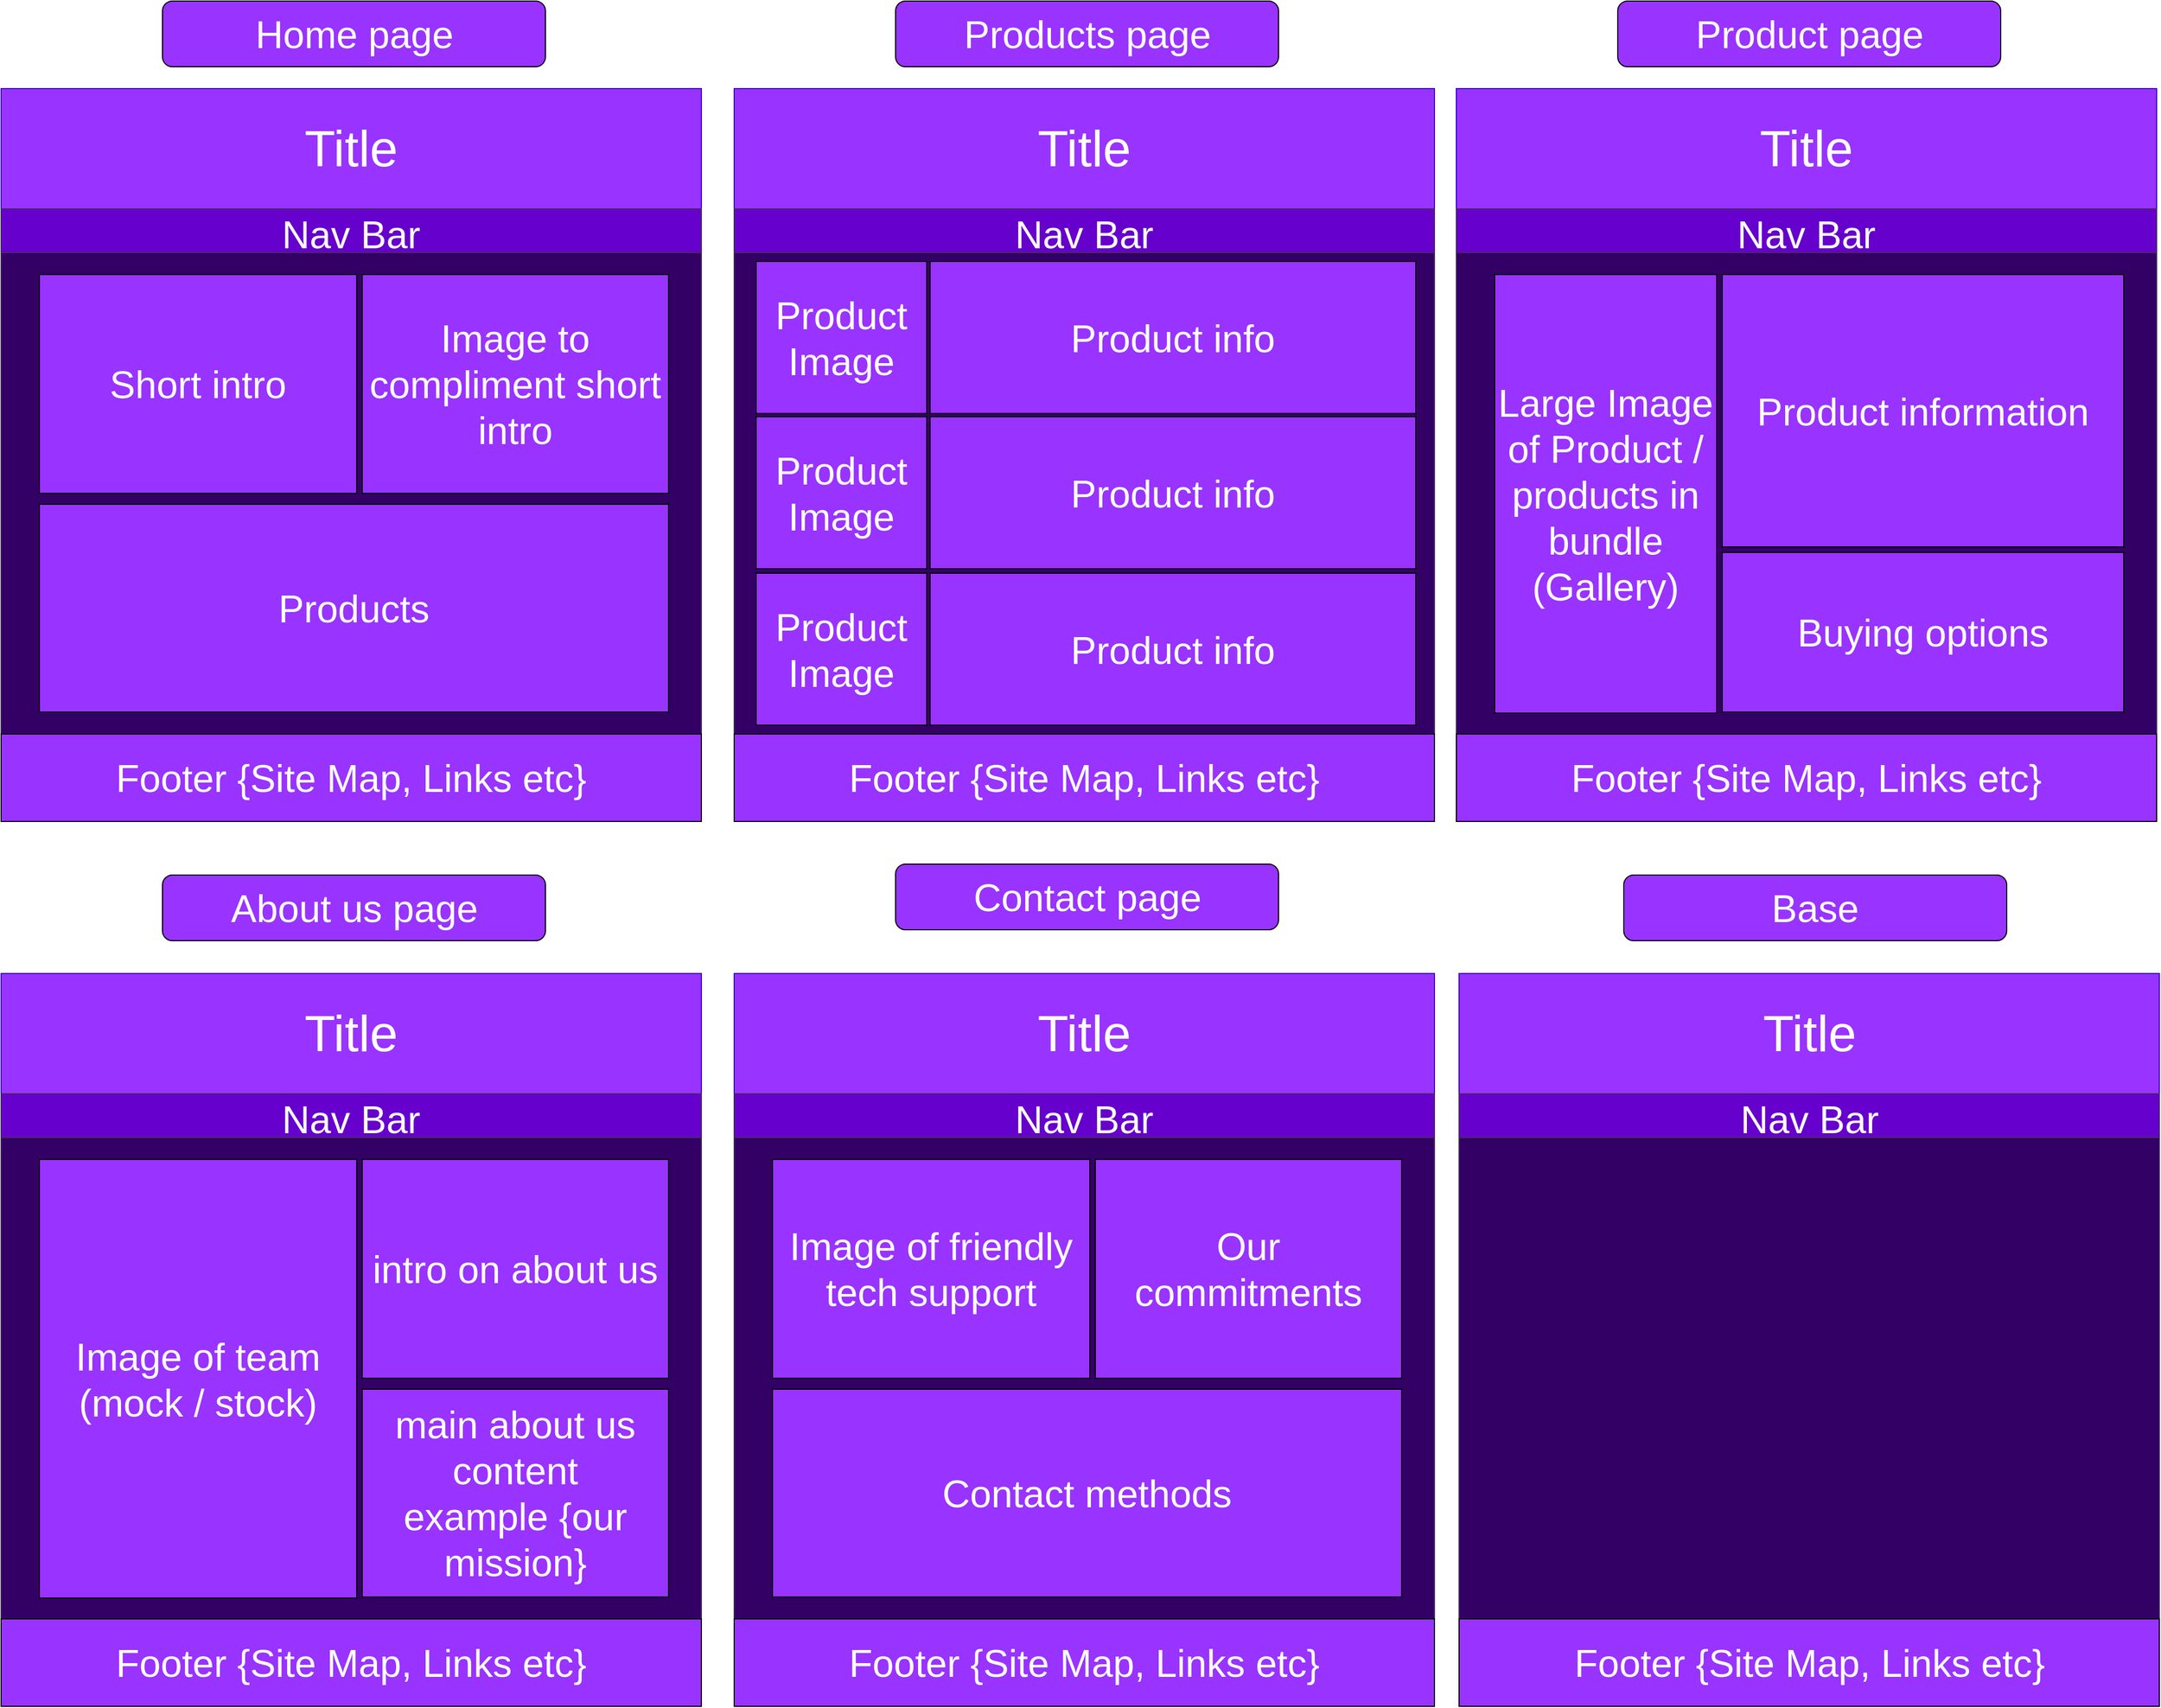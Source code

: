 <mxfile version="20.0.1" type="device"><diagram id="0Ky3XlUh3uS_OeS3GYBI" name="Page-1"><mxGraphModel dx="1661" dy="914" grid="0" gridSize="10" guides="1" tooltips="1" connect="1" arrows="1" fold="1" page="1" pageScale="1" pageWidth="850" pageHeight="1100" math="0" shadow="0"><root><mxCell id="0"/><mxCell id="1" parent="0"/><mxCell id="aXv4azRlcQpo2_cUtSb_-1" value="" style="rounded=0;whiteSpace=wrap;html=1;fillColor=#330066;strokeColor=#432D57;fontColor=#ffffff;" parent="1" vertex="1"><mxGeometry x="40" y="120" width="640" height="670" as="geometry"/></mxCell><mxCell id="aXv4azRlcQpo2_cUtSb_-2" value="&lt;font style=&quot;font-size: 46px;&quot;&gt;Title&lt;/font&gt;&lt;font style=&quot;font-size: 46px;&quot;&gt;&lt;br&gt;&lt;/font&gt;" style="rounded=0;whiteSpace=wrap;html=1;fillColor=#9933FF;fontColor=#ffffff;strokeColor=#3700CC;" parent="1" vertex="1"><mxGeometry x="40" y="120" width="640" height="110" as="geometry"/></mxCell><mxCell id="aXv4azRlcQpo2_cUtSb_-3" value="&lt;font style=&quot;font-size: 35px;&quot;&gt;Nav Bar&lt;/font&gt;" style="rounded=0;whiteSpace=wrap;html=1;fontSize=46;fillColor=#6600CC;fontColor=#ffffff;strokeColor=#432D57;" parent="1" vertex="1"><mxGeometry x="40" y="230" width="640" height="40" as="geometry"/></mxCell><mxCell id="aXv4azRlcQpo2_cUtSb_-4" value="&lt;font color=&quot;#FFFFFF&quot;&gt;&lt;span style=&quot;background-color: transparent;&quot;&gt;Image to compliment short intro&lt;/span&gt;&lt;/font&gt;" style="rounded=0;whiteSpace=wrap;html=1;fontSize=35;fillColor=#9933FF;" parent="1" vertex="1"><mxGeometry x="370" y="290" width="280" height="200" as="geometry"/></mxCell><mxCell id="aXv4azRlcQpo2_cUtSb_-6" value="&lt;font color=&quot;#FFFFFF&quot;&gt;Short intro&lt;/font&gt;" style="rounded=0;whiteSpace=wrap;html=1;fontSize=35;fillColor=#9933FF;" parent="1" vertex="1"><mxGeometry x="75" y="290" width="290" height="200" as="geometry"/></mxCell><mxCell id="aXv4azRlcQpo2_cUtSb_-7" value="&lt;font color=&quot;#FFFFFF&quot;&gt;Footer {Site Map, Links etc}&lt;/font&gt;" style="rounded=0;whiteSpace=wrap;html=1;fontSize=35;fillColor=#9933FF;" parent="1" vertex="1"><mxGeometry x="40" y="710" width="640" height="80" as="geometry"/></mxCell><mxCell id="aXv4azRlcQpo2_cUtSb_-8" value="&lt;span style=&quot;background-color: transparent;&quot;&gt;&lt;font color=&quot;#FFFFFF&quot;&gt;Products&lt;/font&gt;&lt;/span&gt;" style="rounded=0;whiteSpace=wrap;html=1;fontSize=35;fillColor=#9933FF;" parent="1" vertex="1"><mxGeometry x="75" y="500" width="575" height="190" as="geometry"/></mxCell><mxCell id="aXv4azRlcQpo2_cUtSb_-9" value="" style="rounded=0;whiteSpace=wrap;html=1;fillColor=#330066;strokeColor=#432D57;fontColor=#ffffff;" parent="1" vertex="1"><mxGeometry x="710" y="120" width="640" height="670" as="geometry"/></mxCell><mxCell id="aXv4azRlcQpo2_cUtSb_-10" value="&lt;font style=&quot;font-size: 46px;&quot;&gt;Title&lt;/font&gt;&lt;font style=&quot;font-size: 46px;&quot;&gt;&lt;br&gt;&lt;/font&gt;" style="rounded=0;whiteSpace=wrap;html=1;fillColor=#9933FF;fontColor=#ffffff;strokeColor=#3700CC;" parent="1" vertex="1"><mxGeometry x="710" y="120" width="640" height="110" as="geometry"/></mxCell><mxCell id="aXv4azRlcQpo2_cUtSb_-11" value="&lt;font style=&quot;font-size: 35px;&quot;&gt;Nav Bar&lt;/font&gt;" style="rounded=0;whiteSpace=wrap;html=1;fontSize=46;fillColor=#6600CC;fontColor=#ffffff;strokeColor=#432D57;" parent="1" vertex="1"><mxGeometry x="710" y="230" width="640" height="40" as="geometry"/></mxCell><mxCell id="aXv4azRlcQpo2_cUtSb_-13" value="&lt;font color=&quot;#FFFFFF&quot;&gt;Product Image&lt;/font&gt;" style="rounded=0;whiteSpace=wrap;html=1;fontSize=35;fillColor=#9933FF;" parent="1" vertex="1"><mxGeometry x="730" y="278" width="156" height="139" as="geometry"/></mxCell><mxCell id="aXv4azRlcQpo2_cUtSb_-14" value="&lt;font color=&quot;#FFFFFF&quot;&gt;Footer {Site Map, Links etc}&lt;/font&gt;" style="rounded=0;whiteSpace=wrap;html=1;fontSize=35;fillColor=#9933FF;" parent="1" vertex="1"><mxGeometry x="710" y="710" width="640" height="80" as="geometry"/></mxCell><mxCell id="aXv4azRlcQpo2_cUtSb_-15" value="&lt;font color=&quot;#FFFFFF&quot;&gt;Product info&lt;/font&gt;" style="rounded=0;whiteSpace=wrap;html=1;fontSize=35;fillColor=#9933FF;" parent="1" vertex="1"><mxGeometry x="889" y="278" width="444" height="139" as="geometry"/></mxCell><mxCell id="aXv4azRlcQpo2_cUtSb_-16" value="" style="rounded=0;whiteSpace=wrap;html=1;fillColor=#330066;strokeColor=#432D57;fontColor=#ffffff;" parent="1" vertex="1"><mxGeometry x="1370" y="120" width="640" height="670" as="geometry"/></mxCell><mxCell id="aXv4azRlcQpo2_cUtSb_-17" value="&lt;font style=&quot;font-size: 46px;&quot;&gt;Title&lt;/font&gt;&lt;font style=&quot;font-size: 46px;&quot;&gt;&lt;br&gt;&lt;/font&gt;" style="rounded=0;whiteSpace=wrap;html=1;fillColor=#9933FF;fontColor=#ffffff;strokeColor=#3700CC;" parent="1" vertex="1"><mxGeometry x="1370" y="120" width="640" height="110" as="geometry"/></mxCell><mxCell id="aXv4azRlcQpo2_cUtSb_-18" value="&lt;font style=&quot;font-size: 35px;&quot;&gt;Nav Bar&lt;/font&gt;" style="rounded=0;whiteSpace=wrap;html=1;fontSize=46;fillColor=#6600CC;fontColor=#ffffff;strokeColor=#432D57;" parent="1" vertex="1"><mxGeometry x="1370" y="230" width="640" height="40" as="geometry"/></mxCell><mxCell id="aXv4azRlcQpo2_cUtSb_-20" value="&lt;div&gt;&lt;font color=&quot;#FFFFFF&quot;&gt;Large Image of Product / products in bundle&lt;/font&gt;&lt;/div&gt;&lt;div&gt;&lt;font color=&quot;#FFFFFF&quot;&gt;(Gallery)&lt;br&gt;&lt;/font&gt;&lt;/div&gt;" style="rounded=0;whiteSpace=wrap;html=1;fontSize=35;fillColor=#9933FF;" parent="1" vertex="1"><mxGeometry x="1405" y="290" width="203" height="401" as="geometry"/></mxCell><mxCell id="aXv4azRlcQpo2_cUtSb_-21" value="&lt;font color=&quot;#FFFFFF&quot;&gt;Footer {Site Map, Links etc}&lt;/font&gt;" style="rounded=0;whiteSpace=wrap;html=1;fontSize=35;fillColor=#9933FF;" parent="1" vertex="1"><mxGeometry x="1370" y="710" width="640" height="80" as="geometry"/></mxCell><mxCell id="aXv4azRlcQpo2_cUtSb_-22" value="&lt;font color=&quot;#FFFFFF&quot;&gt;Product information&lt;/font&gt;" style="rounded=0;whiteSpace=wrap;html=1;fontSize=35;fillColor=#9933FF;" parent="1" vertex="1"><mxGeometry x="1613" y="290" width="367" height="249" as="geometry"/></mxCell><mxCell id="aXv4azRlcQpo2_cUtSb_-23" value="" style="rounded=0;whiteSpace=wrap;html=1;fillColor=#330066;strokeColor=#432D57;fontColor=#ffffff;" parent="1" vertex="1"><mxGeometry x="40" y="929" width="640" height="670" as="geometry"/></mxCell><mxCell id="aXv4azRlcQpo2_cUtSb_-24" value="&lt;font style=&quot;font-size: 46px;&quot;&gt;Title&lt;/font&gt;&lt;font style=&quot;font-size: 46px;&quot;&gt;&lt;br&gt;&lt;/font&gt;" style="rounded=0;whiteSpace=wrap;html=1;fillColor=#9933FF;fontColor=#ffffff;strokeColor=#3700CC;" parent="1" vertex="1"><mxGeometry x="40" y="929" width="640" height="110" as="geometry"/></mxCell><mxCell id="aXv4azRlcQpo2_cUtSb_-25" value="&lt;font style=&quot;font-size: 35px;&quot;&gt;Nav Bar&lt;/font&gt;" style="rounded=0;whiteSpace=wrap;html=1;fontSize=46;fillColor=#6600CC;fontColor=#ffffff;strokeColor=#432D57;" parent="1" vertex="1"><mxGeometry x="40" y="1039" width="640" height="40" as="geometry"/></mxCell><mxCell id="aXv4azRlcQpo2_cUtSb_-26" value="&lt;font color=&quot;#FFFFFF&quot;&gt;intro on about us&lt;/font&gt;" style="rounded=0;whiteSpace=wrap;html=1;fontSize=35;fillColor=#9933FF;" parent="1" vertex="1"><mxGeometry x="370" y="1099" width="280" height="200" as="geometry"/></mxCell><mxCell id="aXv4azRlcQpo2_cUtSb_-27" value="&lt;div&gt;&lt;font color=&quot;#FFFFFF&quot;&gt;Image of team&lt;/font&gt;&lt;/div&gt;&lt;div&gt;&lt;font color=&quot;#FFFFFF&quot;&gt;(mock / stock)&lt;br&gt;&lt;/font&gt;&lt;/div&gt;" style="rounded=0;whiteSpace=wrap;html=1;fontSize=35;fillColor=#9933FF;" parent="1" vertex="1"><mxGeometry x="75" y="1099" width="290" height="401" as="geometry"/></mxCell><mxCell id="aXv4azRlcQpo2_cUtSb_-28" value="&lt;font color=&quot;#FFFFFF&quot;&gt;Footer {Site Map, Links etc}&lt;/font&gt;" style="rounded=0;whiteSpace=wrap;html=1;fontSize=35;fillColor=#9933FF;" parent="1" vertex="1"><mxGeometry x="40" y="1519" width="640" height="80" as="geometry"/></mxCell><mxCell id="aXv4azRlcQpo2_cUtSb_-29" value="&lt;div&gt;&lt;font color=&quot;#FFFFFF&quot;&gt;main about us content&lt;/font&gt;&lt;/div&gt;&lt;div&gt;&lt;font color=&quot;#FFFFFF&quot;&gt;example {our mission}&lt;br&gt;&lt;/font&gt;&lt;/div&gt;" style="rounded=0;whiteSpace=wrap;html=1;fontSize=35;fillColor=#9933FF;" parent="1" vertex="1"><mxGeometry x="370" y="1309" width="280" height="190" as="geometry"/></mxCell><mxCell id="aXv4azRlcQpo2_cUtSb_-30" value="" style="rounded=0;whiteSpace=wrap;html=1;fillColor=#330066;strokeColor=#432D57;fontColor=#ffffff;" parent="1" vertex="1"><mxGeometry x="710" y="929" width="640" height="670" as="geometry"/></mxCell><mxCell id="aXv4azRlcQpo2_cUtSb_-31" value="&lt;font style=&quot;font-size: 46px;&quot;&gt;Title&lt;/font&gt;&lt;font style=&quot;font-size: 46px;&quot;&gt;&lt;br&gt;&lt;/font&gt;" style="rounded=0;whiteSpace=wrap;html=1;fillColor=#9933FF;fontColor=#ffffff;strokeColor=#3700CC;" parent="1" vertex="1"><mxGeometry x="710" y="929" width="640" height="110" as="geometry"/></mxCell><mxCell id="aXv4azRlcQpo2_cUtSb_-32" value="&lt;font style=&quot;font-size: 35px;&quot;&gt;Nav Bar&lt;/font&gt;" style="rounded=0;whiteSpace=wrap;html=1;fontSize=46;fillColor=#6600CC;fontColor=#ffffff;strokeColor=#432D57;" parent="1" vertex="1"><mxGeometry x="710" y="1039" width="640" height="40" as="geometry"/></mxCell><mxCell id="aXv4azRlcQpo2_cUtSb_-33" value="&lt;div&gt;&lt;font color=&quot;#FFFFFF&quot;&gt;Our &lt;br&gt;&lt;/font&gt;&lt;/div&gt;&lt;div&gt;&lt;font color=&quot;#FFFFFF&quot;&gt;commitments&lt;/font&gt;&lt;/div&gt;" style="rounded=0;whiteSpace=wrap;html=1;fontSize=35;fillColor=#9933FF;" parent="1" vertex="1"><mxGeometry x="1040" y="1099" width="280" height="200" as="geometry"/></mxCell><mxCell id="aXv4azRlcQpo2_cUtSb_-34" value="&lt;font color=&quot;#FFFFFF&quot;&gt;Image of friendly tech support&lt;br&gt;&lt;/font&gt;" style="rounded=0;whiteSpace=wrap;html=1;fontSize=35;fillColor=#9933FF;" parent="1" vertex="1"><mxGeometry x="745" y="1099" width="290" height="200" as="geometry"/></mxCell><mxCell id="aXv4azRlcQpo2_cUtSb_-35" value="&lt;font color=&quot;#FFFFFF&quot;&gt;&lt;span style=&quot;background-color: transparent;&quot;&gt;Footer {Site Map, Links etc}&lt;/span&gt;&lt;/font&gt;" style="rounded=0;whiteSpace=wrap;html=1;fontSize=35;fillColor=#9933FF;" parent="1" vertex="1"><mxGeometry x="710" y="1519" width="640" height="80" as="geometry"/></mxCell><mxCell id="aXv4azRlcQpo2_cUtSb_-36" value="&lt;font color=&quot;#FFFFFF&quot;&gt;Contact methods&lt;br&gt;&lt;/font&gt;" style="rounded=0;whiteSpace=wrap;html=1;fontSize=35;fillColor=#9933FF;" parent="1" vertex="1"><mxGeometry x="745" y="1309" width="575" height="190" as="geometry"/></mxCell><mxCell id="aXv4azRlcQpo2_cUtSb_-37" value="&lt;font color=&quot;#FFFFFF&quot;&gt;Home page&lt;br&gt;&lt;/font&gt;" style="rounded=1;whiteSpace=wrap;html=1;fontSize=35;fillColor=#9933FF;" parent="1" vertex="1"><mxGeometry x="187.5" y="40" width="350" height="60" as="geometry"/></mxCell><mxCell id="aXv4azRlcQpo2_cUtSb_-38" value="&lt;font color=&quot;#FFFFFF&quot;&gt;Products page&lt;br&gt;&lt;/font&gt;" style="rounded=1;whiteSpace=wrap;html=1;fontSize=35;fillColor=#9933FF;" parent="1" vertex="1"><mxGeometry x="857.5" y="40" width="350" height="60" as="geometry"/></mxCell><mxCell id="aXv4azRlcQpo2_cUtSb_-39" value="&lt;font color=&quot;#FFFFFF&quot;&gt;Product page&lt;br&gt;&lt;/font&gt;" style="rounded=1;whiteSpace=wrap;html=1;fontSize=35;fillColor=#9933FF;" parent="1" vertex="1"><mxGeometry x="1517.5" y="40" width="350" height="60" as="geometry"/></mxCell><mxCell id="aXv4azRlcQpo2_cUtSb_-40" value="&lt;font color=&quot;#FFFFFF&quot;&gt;About us page&lt;br&gt;&lt;/font&gt;" style="rounded=1;whiteSpace=wrap;html=1;fontSize=35;fillColor=#9933FF;" parent="1" vertex="1"><mxGeometry x="187.5" y="839" width="350" height="60" as="geometry"/></mxCell><mxCell id="aXv4azRlcQpo2_cUtSb_-41" value="&lt;font color=&quot;#FFFFFF&quot;&gt;Contact page&lt;br&gt;&lt;/font&gt;" style="rounded=1;whiteSpace=wrap;html=1;fontSize=35;fillColor=#9933FF;" parent="1" vertex="1"><mxGeometry x="857.5" y="829" width="350" height="60" as="geometry"/></mxCell><mxCell id="DzDwBwg1doCNGunR3BlO-1" value="&lt;font color=&quot;#FFFFFF&quot;&gt;Product info&lt;/font&gt;" style="rounded=0;whiteSpace=wrap;html=1;fontSize=35;fillColor=#9933FF;" vertex="1" parent="1"><mxGeometry x="889" y="420" width="444" height="139" as="geometry"/></mxCell><mxCell id="DzDwBwg1doCNGunR3BlO-2" value="&lt;font color=&quot;#FFFFFF&quot;&gt;Product Image&lt;/font&gt;" style="rounded=0;whiteSpace=wrap;html=1;fontSize=35;fillColor=#9933FF;" vertex="1" parent="1"><mxGeometry x="730" y="420" width="156" height="139" as="geometry"/></mxCell><mxCell id="DzDwBwg1doCNGunR3BlO-3" value="&lt;font color=&quot;#FFFFFF&quot;&gt;Product info&lt;/font&gt;" style="rounded=0;whiteSpace=wrap;html=1;fontSize=35;fillColor=#9933FF;" vertex="1" parent="1"><mxGeometry x="889" y="563" width="444" height="139" as="geometry"/></mxCell><mxCell id="DzDwBwg1doCNGunR3BlO-4" value="&lt;font color=&quot;#FFFFFF&quot;&gt;Product Image&lt;/font&gt;" style="rounded=0;whiteSpace=wrap;html=1;fontSize=35;fillColor=#9933FF;" vertex="1" parent="1"><mxGeometry x="730" y="563" width="156" height="139" as="geometry"/></mxCell><mxCell id="DzDwBwg1doCNGunR3BlO-5" value="&lt;font color=&quot;#FFFFFF&quot;&gt;Buying options&lt;/font&gt;" style="rounded=0;whiteSpace=wrap;html=1;fontSize=35;fillColor=#9933FF;glass=0;" vertex="1" parent="1"><mxGeometry x="1613" y="544" width="367" height="146" as="geometry"/></mxCell><mxCell id="DzDwBwg1doCNGunR3BlO-6" value="" style="rounded=0;whiteSpace=wrap;html=1;fillColor=#330066;strokeColor=#432D57;fontColor=#ffffff;" vertex="1" parent="1"><mxGeometry x="1372.5" y="929" width="640" height="670" as="geometry"/></mxCell><mxCell id="DzDwBwg1doCNGunR3BlO-7" value="&lt;font style=&quot;font-size: 46px;&quot;&gt;Title&lt;/font&gt;&lt;font style=&quot;font-size: 46px;&quot;&gt;&lt;br&gt;&lt;/font&gt;" style="rounded=0;whiteSpace=wrap;html=1;fillColor=#9933FF;fontColor=#ffffff;strokeColor=#3700CC;" vertex="1" parent="1"><mxGeometry x="1372.5" y="929" width="640" height="110" as="geometry"/></mxCell><mxCell id="DzDwBwg1doCNGunR3BlO-8" value="&lt;font style=&quot;font-size: 35px;&quot;&gt;Nav Bar&lt;/font&gt;" style="rounded=0;whiteSpace=wrap;html=1;fontSize=46;fillColor=#6600CC;fontColor=#ffffff;strokeColor=#432D57;" vertex="1" parent="1"><mxGeometry x="1372.5" y="1039" width="640" height="40" as="geometry"/></mxCell><mxCell id="DzDwBwg1doCNGunR3BlO-11" value="&lt;font color=&quot;#FFFFFF&quot;&gt;Footer {Site Map, Links etc}&lt;/font&gt;" style="rounded=0;whiteSpace=wrap;html=1;fontSize=35;fillColor=#9933FF;" vertex="1" parent="1"><mxGeometry x="1372.5" y="1519" width="640" height="80" as="geometry"/></mxCell><mxCell id="DzDwBwg1doCNGunR3BlO-13" value="&lt;font color=&quot;#FFFFFF&quot;&gt;Base&lt;/font&gt;" style="rounded=1;whiteSpace=wrap;html=1;fontSize=35;fillColor=#9933FF;" vertex="1" parent="1"><mxGeometry x="1523" y="839" width="350" height="60" as="geometry"/></mxCell></root></mxGraphModel></diagram></mxfile>